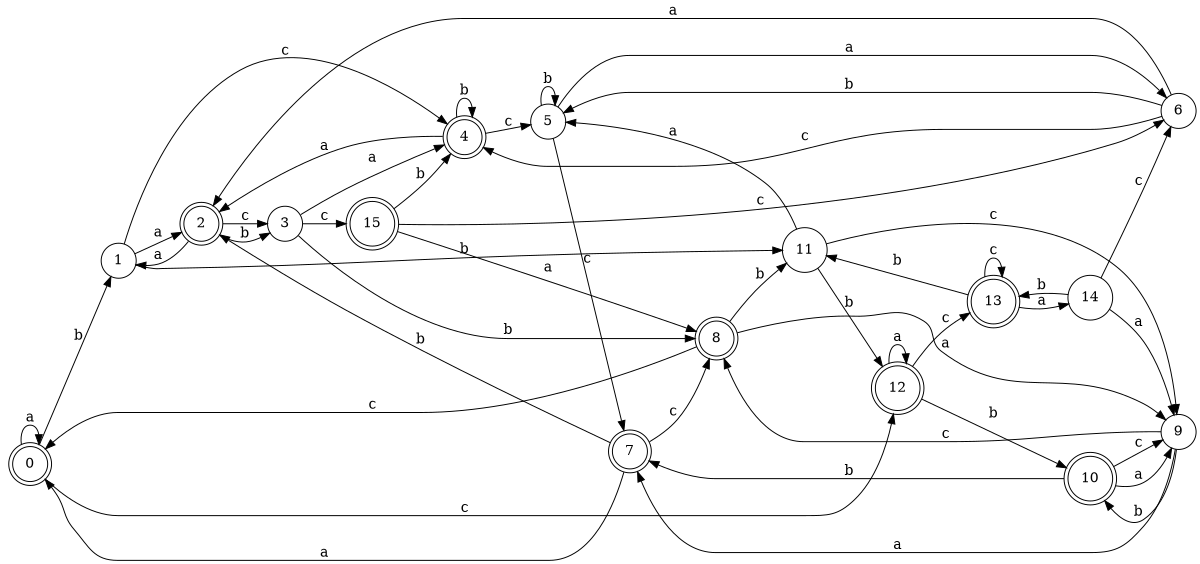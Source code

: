 digraph n13_5 {
__start0 [label="" shape="none"];

rankdir=LR;
size="8,5";

s0 [style="rounded,filled", color="black", fillcolor="white" shape="doublecircle", label="0"];
s1 [style="filled", color="black", fillcolor="white" shape="circle", label="1"];
s2 [style="rounded,filled", color="black", fillcolor="white" shape="doublecircle", label="2"];
s3 [style="filled", color="black", fillcolor="white" shape="circle", label="3"];
s4 [style="rounded,filled", color="black", fillcolor="white" shape="doublecircle", label="4"];
s5 [style="filled", color="black", fillcolor="white" shape="circle", label="5"];
s6 [style="filled", color="black", fillcolor="white" shape="circle", label="6"];
s7 [style="rounded,filled", color="black", fillcolor="white" shape="doublecircle", label="7"];
s8 [style="rounded,filled", color="black", fillcolor="white" shape="doublecircle", label="8"];
s9 [style="filled", color="black", fillcolor="white" shape="circle", label="9"];
s10 [style="rounded,filled", color="black", fillcolor="white" shape="doublecircle", label="10"];
s11 [style="filled", color="black", fillcolor="white" shape="circle", label="11"];
s12 [style="rounded,filled", color="black", fillcolor="white" shape="doublecircle", label="12"];
s13 [style="rounded,filled", color="black", fillcolor="white" shape="doublecircle", label="13"];
s14 [style="filled", color="black", fillcolor="white" shape="circle", label="14"];
s15 [style="rounded,filled", color="black", fillcolor="white" shape="doublecircle", label="15"];
s0 -> s0 [label="a"];
s0 -> s1 [label="b"];
s0 -> s12 [label="c"];
s1 -> s2 [label="a"];
s1 -> s11 [label="b"];
s1 -> s4 [label="c"];
s2 -> s1 [label="a"];
s2 -> s3 [label="b"];
s2 -> s3 [label="c"];
s3 -> s4 [label="a"];
s3 -> s8 [label="b"];
s3 -> s15 [label="c"];
s4 -> s2 [label="a"];
s4 -> s4 [label="b"];
s4 -> s5 [label="c"];
s5 -> s6 [label="a"];
s5 -> s5 [label="b"];
s5 -> s7 [label="c"];
s6 -> s2 [label="a"];
s6 -> s5 [label="b"];
s6 -> s4 [label="c"];
s7 -> s0 [label="a"];
s7 -> s2 [label="b"];
s7 -> s8 [label="c"];
s8 -> s9 [label="a"];
s8 -> s11 [label="b"];
s8 -> s0 [label="c"];
s9 -> s7 [label="a"];
s9 -> s10 [label="b"];
s9 -> s8 [label="c"];
s10 -> s9 [label="a"];
s10 -> s7 [label="b"];
s10 -> s9 [label="c"];
s11 -> s5 [label="a"];
s11 -> s12 [label="b"];
s11 -> s9 [label="c"];
s12 -> s12 [label="a"];
s12 -> s10 [label="b"];
s12 -> s13 [label="c"];
s13 -> s14 [label="a"];
s13 -> s11 [label="b"];
s13 -> s13 [label="c"];
s14 -> s9 [label="a"];
s14 -> s13 [label="b"];
s14 -> s6 [label="c"];
s15 -> s8 [label="a"];
s15 -> s4 [label="b"];
s15 -> s6 [label="c"];

}